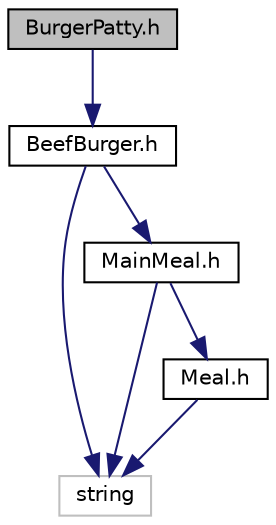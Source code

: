 digraph "BurgerPatty.h"
{
 // LATEX_PDF_SIZE
  edge [fontname="Helvetica",fontsize="10",labelfontname="Helvetica",labelfontsize="10"];
  node [fontname="Helvetica",fontsize="10",shape=record];
  Node1 [label="BurgerPatty.h",height=0.2,width=0.4,color="black", fillcolor="grey75", style="filled", fontcolor="black",tooltip="Header file for the BurgerPatty class, which is a subclass of BeefBurger."];
  Node1 -> Node2 [color="midnightblue",fontsize="10",style="solid",fontname="Helvetica"];
  Node2 [label="BeefBurger.h",height=0.2,width=0.4,color="black", fillcolor="white", style="filled",URL="$BeefBurger_8h_source.html",tooltip=" "];
  Node2 -> Node3 [color="midnightblue",fontsize="10",style="solid",fontname="Helvetica"];
  Node3 [label="string",height=0.2,width=0.4,color="grey75", fillcolor="white", style="filled",tooltip=" "];
  Node2 -> Node4 [color="midnightblue",fontsize="10",style="solid",fontname="Helvetica"];
  Node4 [label="MainMeal.h",height=0.2,width=0.4,color="black", fillcolor="white", style="filled",URL="$MainMeal_8h_source.html",tooltip=" "];
  Node4 -> Node3 [color="midnightblue",fontsize="10",style="solid",fontname="Helvetica"];
  Node4 -> Node5 [color="midnightblue",fontsize="10",style="solid",fontname="Helvetica"];
  Node5 [label="Meal.h",height=0.2,width=0.4,color="black", fillcolor="white", style="filled",URL="$Meal_8h_source.html",tooltip=" "];
  Node5 -> Node3 [color="midnightblue",fontsize="10",style="solid",fontname="Helvetica"];
}
